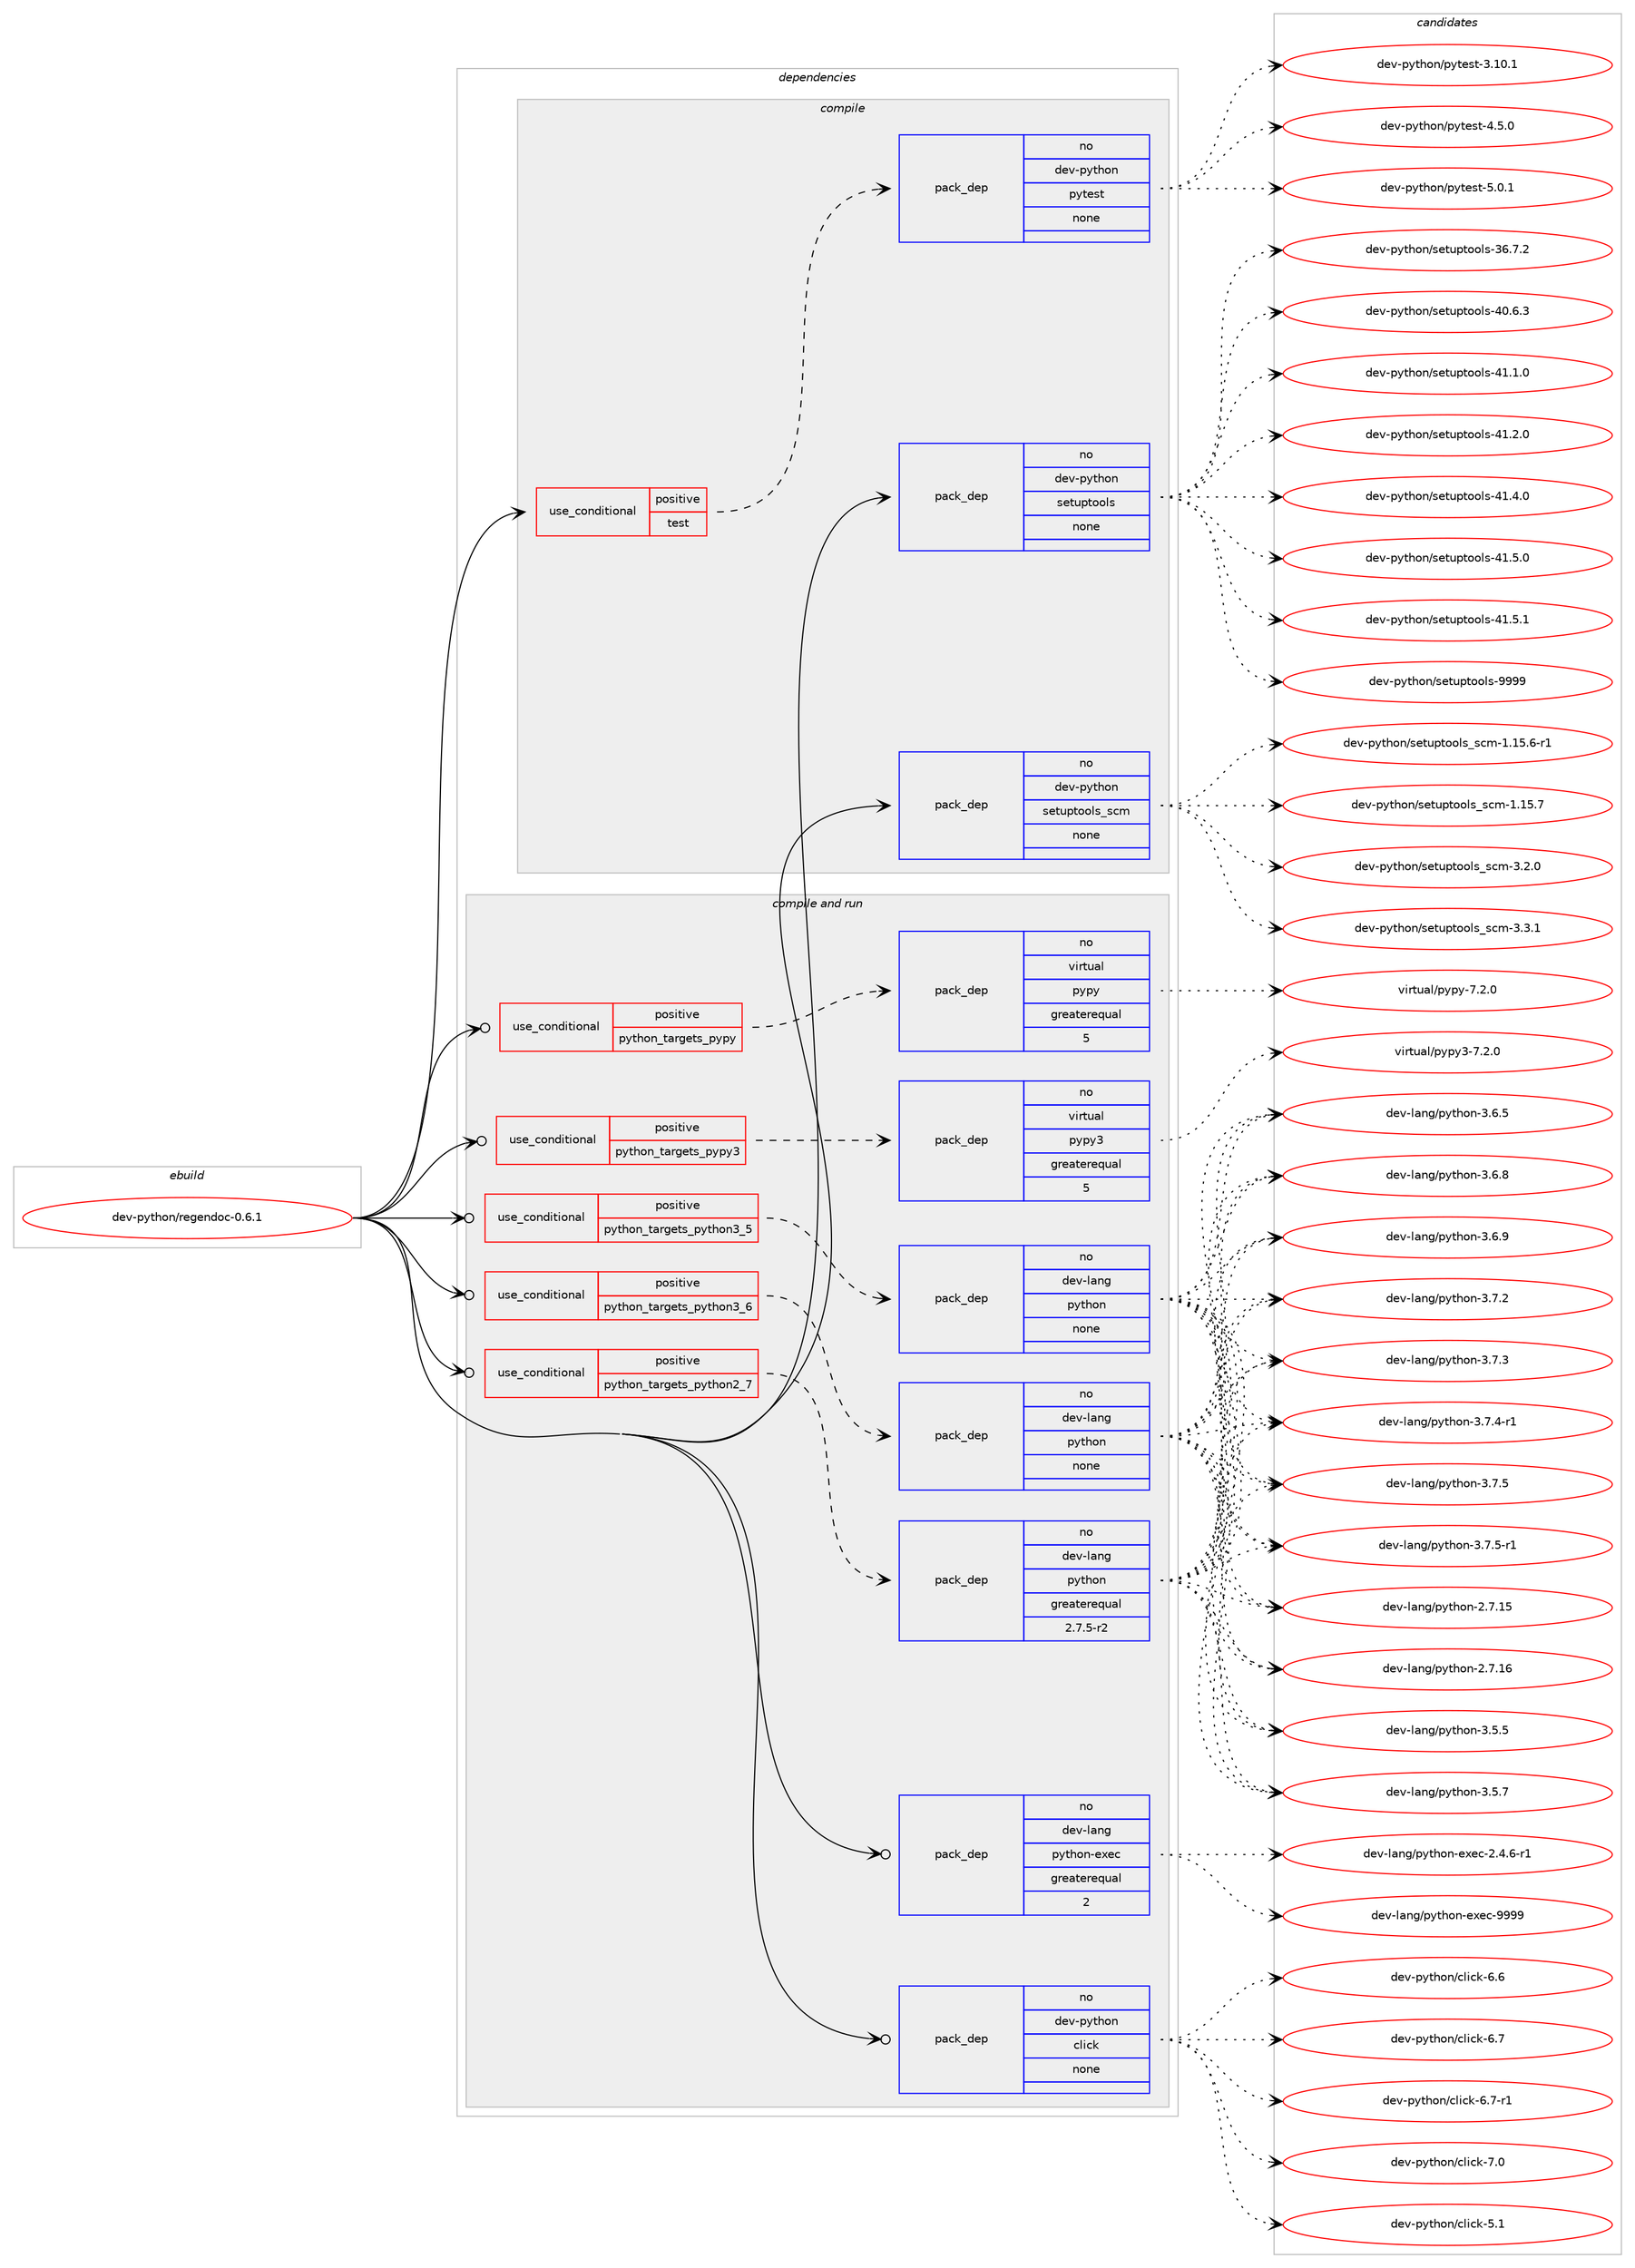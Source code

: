 digraph prolog {

# *************
# Graph options
# *************

newrank=true;
concentrate=true;
compound=true;
graph [rankdir=LR,fontname=Helvetica,fontsize=10,ranksep=1.5];#, ranksep=2.5, nodesep=0.2];
edge  [arrowhead=vee];
node  [fontname=Helvetica,fontsize=10];

# **********
# The ebuild
# **********

subgraph cluster_leftcol {
color=gray;
rank=same;
label=<<i>ebuild</i>>;
id [label="dev-python/regendoc-0.6.1", color=red, width=4, href="../dev-python/regendoc-0.6.1.svg"];
}

# ****************
# The dependencies
# ****************

subgraph cluster_midcol {
color=gray;
label=<<i>dependencies</i>>;
subgraph cluster_compile {
fillcolor="#eeeeee";
style=filled;
label=<<i>compile</i>>;
subgraph cond148515 {
dependency634811 [label=<<TABLE BORDER="0" CELLBORDER="1" CELLSPACING="0" CELLPADDING="4"><TR><TD ROWSPAN="3" CELLPADDING="10">use_conditional</TD></TR><TR><TD>positive</TD></TR><TR><TD>test</TD></TR></TABLE>>, shape=none, color=red];
subgraph pack474417 {
dependency634812 [label=<<TABLE BORDER="0" CELLBORDER="1" CELLSPACING="0" CELLPADDING="4" WIDTH="220"><TR><TD ROWSPAN="6" CELLPADDING="30">pack_dep</TD></TR><TR><TD WIDTH="110">no</TD></TR><TR><TD>dev-python</TD></TR><TR><TD>pytest</TD></TR><TR><TD>none</TD></TR><TR><TD></TD></TR></TABLE>>, shape=none, color=blue];
}
dependency634811:e -> dependency634812:w [weight=20,style="dashed",arrowhead="vee"];
}
id:e -> dependency634811:w [weight=20,style="solid",arrowhead="vee"];
subgraph pack474418 {
dependency634813 [label=<<TABLE BORDER="0" CELLBORDER="1" CELLSPACING="0" CELLPADDING="4" WIDTH="220"><TR><TD ROWSPAN="6" CELLPADDING="30">pack_dep</TD></TR><TR><TD WIDTH="110">no</TD></TR><TR><TD>dev-python</TD></TR><TR><TD>setuptools</TD></TR><TR><TD>none</TD></TR><TR><TD></TD></TR></TABLE>>, shape=none, color=blue];
}
id:e -> dependency634813:w [weight=20,style="solid",arrowhead="vee"];
subgraph pack474419 {
dependency634814 [label=<<TABLE BORDER="0" CELLBORDER="1" CELLSPACING="0" CELLPADDING="4" WIDTH="220"><TR><TD ROWSPAN="6" CELLPADDING="30">pack_dep</TD></TR><TR><TD WIDTH="110">no</TD></TR><TR><TD>dev-python</TD></TR><TR><TD>setuptools_scm</TD></TR><TR><TD>none</TD></TR><TR><TD></TD></TR></TABLE>>, shape=none, color=blue];
}
id:e -> dependency634814:w [weight=20,style="solid",arrowhead="vee"];
}
subgraph cluster_compileandrun {
fillcolor="#eeeeee";
style=filled;
label=<<i>compile and run</i>>;
subgraph cond148516 {
dependency634815 [label=<<TABLE BORDER="0" CELLBORDER="1" CELLSPACING="0" CELLPADDING="4"><TR><TD ROWSPAN="3" CELLPADDING="10">use_conditional</TD></TR><TR><TD>positive</TD></TR><TR><TD>python_targets_pypy</TD></TR></TABLE>>, shape=none, color=red];
subgraph pack474420 {
dependency634816 [label=<<TABLE BORDER="0" CELLBORDER="1" CELLSPACING="0" CELLPADDING="4" WIDTH="220"><TR><TD ROWSPAN="6" CELLPADDING="30">pack_dep</TD></TR><TR><TD WIDTH="110">no</TD></TR><TR><TD>virtual</TD></TR><TR><TD>pypy</TD></TR><TR><TD>greaterequal</TD></TR><TR><TD>5</TD></TR></TABLE>>, shape=none, color=blue];
}
dependency634815:e -> dependency634816:w [weight=20,style="dashed",arrowhead="vee"];
}
id:e -> dependency634815:w [weight=20,style="solid",arrowhead="odotvee"];
subgraph cond148517 {
dependency634817 [label=<<TABLE BORDER="0" CELLBORDER="1" CELLSPACING="0" CELLPADDING="4"><TR><TD ROWSPAN="3" CELLPADDING="10">use_conditional</TD></TR><TR><TD>positive</TD></TR><TR><TD>python_targets_pypy3</TD></TR></TABLE>>, shape=none, color=red];
subgraph pack474421 {
dependency634818 [label=<<TABLE BORDER="0" CELLBORDER="1" CELLSPACING="0" CELLPADDING="4" WIDTH="220"><TR><TD ROWSPAN="6" CELLPADDING="30">pack_dep</TD></TR><TR><TD WIDTH="110">no</TD></TR><TR><TD>virtual</TD></TR><TR><TD>pypy3</TD></TR><TR><TD>greaterequal</TD></TR><TR><TD>5</TD></TR></TABLE>>, shape=none, color=blue];
}
dependency634817:e -> dependency634818:w [weight=20,style="dashed",arrowhead="vee"];
}
id:e -> dependency634817:w [weight=20,style="solid",arrowhead="odotvee"];
subgraph cond148518 {
dependency634819 [label=<<TABLE BORDER="0" CELLBORDER="1" CELLSPACING="0" CELLPADDING="4"><TR><TD ROWSPAN="3" CELLPADDING="10">use_conditional</TD></TR><TR><TD>positive</TD></TR><TR><TD>python_targets_python2_7</TD></TR></TABLE>>, shape=none, color=red];
subgraph pack474422 {
dependency634820 [label=<<TABLE BORDER="0" CELLBORDER="1" CELLSPACING="0" CELLPADDING="4" WIDTH="220"><TR><TD ROWSPAN="6" CELLPADDING="30">pack_dep</TD></TR><TR><TD WIDTH="110">no</TD></TR><TR><TD>dev-lang</TD></TR><TR><TD>python</TD></TR><TR><TD>greaterequal</TD></TR><TR><TD>2.7.5-r2</TD></TR></TABLE>>, shape=none, color=blue];
}
dependency634819:e -> dependency634820:w [weight=20,style="dashed",arrowhead="vee"];
}
id:e -> dependency634819:w [weight=20,style="solid",arrowhead="odotvee"];
subgraph cond148519 {
dependency634821 [label=<<TABLE BORDER="0" CELLBORDER="1" CELLSPACING="0" CELLPADDING="4"><TR><TD ROWSPAN="3" CELLPADDING="10">use_conditional</TD></TR><TR><TD>positive</TD></TR><TR><TD>python_targets_python3_5</TD></TR></TABLE>>, shape=none, color=red];
subgraph pack474423 {
dependency634822 [label=<<TABLE BORDER="0" CELLBORDER="1" CELLSPACING="0" CELLPADDING="4" WIDTH="220"><TR><TD ROWSPAN="6" CELLPADDING="30">pack_dep</TD></TR><TR><TD WIDTH="110">no</TD></TR><TR><TD>dev-lang</TD></TR><TR><TD>python</TD></TR><TR><TD>none</TD></TR><TR><TD></TD></TR></TABLE>>, shape=none, color=blue];
}
dependency634821:e -> dependency634822:w [weight=20,style="dashed",arrowhead="vee"];
}
id:e -> dependency634821:w [weight=20,style="solid",arrowhead="odotvee"];
subgraph cond148520 {
dependency634823 [label=<<TABLE BORDER="0" CELLBORDER="1" CELLSPACING="0" CELLPADDING="4"><TR><TD ROWSPAN="3" CELLPADDING="10">use_conditional</TD></TR><TR><TD>positive</TD></TR><TR><TD>python_targets_python3_6</TD></TR></TABLE>>, shape=none, color=red];
subgraph pack474424 {
dependency634824 [label=<<TABLE BORDER="0" CELLBORDER="1" CELLSPACING="0" CELLPADDING="4" WIDTH="220"><TR><TD ROWSPAN="6" CELLPADDING="30">pack_dep</TD></TR><TR><TD WIDTH="110">no</TD></TR><TR><TD>dev-lang</TD></TR><TR><TD>python</TD></TR><TR><TD>none</TD></TR><TR><TD></TD></TR></TABLE>>, shape=none, color=blue];
}
dependency634823:e -> dependency634824:w [weight=20,style="dashed",arrowhead="vee"];
}
id:e -> dependency634823:w [weight=20,style="solid",arrowhead="odotvee"];
subgraph pack474425 {
dependency634825 [label=<<TABLE BORDER="0" CELLBORDER="1" CELLSPACING="0" CELLPADDING="4" WIDTH="220"><TR><TD ROWSPAN="6" CELLPADDING="30">pack_dep</TD></TR><TR><TD WIDTH="110">no</TD></TR><TR><TD>dev-lang</TD></TR><TR><TD>python-exec</TD></TR><TR><TD>greaterequal</TD></TR><TR><TD>2</TD></TR></TABLE>>, shape=none, color=blue];
}
id:e -> dependency634825:w [weight=20,style="solid",arrowhead="odotvee"];
subgraph pack474426 {
dependency634826 [label=<<TABLE BORDER="0" CELLBORDER="1" CELLSPACING="0" CELLPADDING="4" WIDTH="220"><TR><TD ROWSPAN="6" CELLPADDING="30">pack_dep</TD></TR><TR><TD WIDTH="110">no</TD></TR><TR><TD>dev-python</TD></TR><TR><TD>click</TD></TR><TR><TD>none</TD></TR><TR><TD></TD></TR></TABLE>>, shape=none, color=blue];
}
id:e -> dependency634826:w [weight=20,style="solid",arrowhead="odotvee"];
}
subgraph cluster_run {
fillcolor="#eeeeee";
style=filled;
label=<<i>run</i>>;
}
}

# **************
# The candidates
# **************

subgraph cluster_choices {
rank=same;
color=gray;
label=<<i>candidates</i>>;

subgraph choice474417 {
color=black;
nodesep=1;
choice100101118451121211161041111104711212111610111511645514649484649 [label="dev-python/pytest-3.10.1", color=red, width=4,href="../dev-python/pytest-3.10.1.svg"];
choice1001011184511212111610411111047112121116101115116455246534648 [label="dev-python/pytest-4.5.0", color=red, width=4,href="../dev-python/pytest-4.5.0.svg"];
choice1001011184511212111610411111047112121116101115116455346484649 [label="dev-python/pytest-5.0.1", color=red, width=4,href="../dev-python/pytest-5.0.1.svg"];
dependency634812:e -> choice100101118451121211161041111104711212111610111511645514649484649:w [style=dotted,weight="100"];
dependency634812:e -> choice1001011184511212111610411111047112121116101115116455246534648:w [style=dotted,weight="100"];
dependency634812:e -> choice1001011184511212111610411111047112121116101115116455346484649:w [style=dotted,weight="100"];
}
subgraph choice474418 {
color=black;
nodesep=1;
choice100101118451121211161041111104711510111611711211611111110811545515446554650 [label="dev-python/setuptools-36.7.2", color=red, width=4,href="../dev-python/setuptools-36.7.2.svg"];
choice100101118451121211161041111104711510111611711211611111110811545524846544651 [label="dev-python/setuptools-40.6.3", color=red, width=4,href="../dev-python/setuptools-40.6.3.svg"];
choice100101118451121211161041111104711510111611711211611111110811545524946494648 [label="dev-python/setuptools-41.1.0", color=red, width=4,href="../dev-python/setuptools-41.1.0.svg"];
choice100101118451121211161041111104711510111611711211611111110811545524946504648 [label="dev-python/setuptools-41.2.0", color=red, width=4,href="../dev-python/setuptools-41.2.0.svg"];
choice100101118451121211161041111104711510111611711211611111110811545524946524648 [label="dev-python/setuptools-41.4.0", color=red, width=4,href="../dev-python/setuptools-41.4.0.svg"];
choice100101118451121211161041111104711510111611711211611111110811545524946534648 [label="dev-python/setuptools-41.5.0", color=red, width=4,href="../dev-python/setuptools-41.5.0.svg"];
choice100101118451121211161041111104711510111611711211611111110811545524946534649 [label="dev-python/setuptools-41.5.1", color=red, width=4,href="../dev-python/setuptools-41.5.1.svg"];
choice10010111845112121116104111110471151011161171121161111111081154557575757 [label="dev-python/setuptools-9999", color=red, width=4,href="../dev-python/setuptools-9999.svg"];
dependency634813:e -> choice100101118451121211161041111104711510111611711211611111110811545515446554650:w [style=dotted,weight="100"];
dependency634813:e -> choice100101118451121211161041111104711510111611711211611111110811545524846544651:w [style=dotted,weight="100"];
dependency634813:e -> choice100101118451121211161041111104711510111611711211611111110811545524946494648:w [style=dotted,weight="100"];
dependency634813:e -> choice100101118451121211161041111104711510111611711211611111110811545524946504648:w [style=dotted,weight="100"];
dependency634813:e -> choice100101118451121211161041111104711510111611711211611111110811545524946524648:w [style=dotted,weight="100"];
dependency634813:e -> choice100101118451121211161041111104711510111611711211611111110811545524946534648:w [style=dotted,weight="100"];
dependency634813:e -> choice100101118451121211161041111104711510111611711211611111110811545524946534649:w [style=dotted,weight="100"];
dependency634813:e -> choice10010111845112121116104111110471151011161171121161111111081154557575757:w [style=dotted,weight="100"];
}
subgraph choice474419 {
color=black;
nodesep=1;
choice10010111845112121116104111110471151011161171121161111111081159511599109454946495346544511449 [label="dev-python/setuptools_scm-1.15.6-r1", color=red, width=4,href="../dev-python/setuptools_scm-1.15.6-r1.svg"];
choice1001011184511212111610411111047115101116117112116111111108115951159910945494649534655 [label="dev-python/setuptools_scm-1.15.7", color=red, width=4,href="../dev-python/setuptools_scm-1.15.7.svg"];
choice10010111845112121116104111110471151011161171121161111111081159511599109455146504648 [label="dev-python/setuptools_scm-3.2.0", color=red, width=4,href="../dev-python/setuptools_scm-3.2.0.svg"];
choice10010111845112121116104111110471151011161171121161111111081159511599109455146514649 [label="dev-python/setuptools_scm-3.3.1", color=red, width=4,href="../dev-python/setuptools_scm-3.3.1.svg"];
dependency634814:e -> choice10010111845112121116104111110471151011161171121161111111081159511599109454946495346544511449:w [style=dotted,weight="100"];
dependency634814:e -> choice1001011184511212111610411111047115101116117112116111111108115951159910945494649534655:w [style=dotted,weight="100"];
dependency634814:e -> choice10010111845112121116104111110471151011161171121161111111081159511599109455146504648:w [style=dotted,weight="100"];
dependency634814:e -> choice10010111845112121116104111110471151011161171121161111111081159511599109455146514649:w [style=dotted,weight="100"];
}
subgraph choice474420 {
color=black;
nodesep=1;
choice1181051141161179710847112121112121455546504648 [label="virtual/pypy-7.2.0", color=red, width=4,href="../virtual/pypy-7.2.0.svg"];
dependency634816:e -> choice1181051141161179710847112121112121455546504648:w [style=dotted,weight="100"];
}
subgraph choice474421 {
color=black;
nodesep=1;
choice118105114116117971084711212111212151455546504648 [label="virtual/pypy3-7.2.0", color=red, width=4,href="../virtual/pypy3-7.2.0.svg"];
dependency634818:e -> choice118105114116117971084711212111212151455546504648:w [style=dotted,weight="100"];
}
subgraph choice474422 {
color=black;
nodesep=1;
choice10010111845108971101034711212111610411111045504655464953 [label="dev-lang/python-2.7.15", color=red, width=4,href="../dev-lang/python-2.7.15.svg"];
choice10010111845108971101034711212111610411111045504655464954 [label="dev-lang/python-2.7.16", color=red, width=4,href="../dev-lang/python-2.7.16.svg"];
choice100101118451089711010347112121116104111110455146534653 [label="dev-lang/python-3.5.5", color=red, width=4,href="../dev-lang/python-3.5.5.svg"];
choice100101118451089711010347112121116104111110455146534655 [label="dev-lang/python-3.5.7", color=red, width=4,href="../dev-lang/python-3.5.7.svg"];
choice100101118451089711010347112121116104111110455146544653 [label="dev-lang/python-3.6.5", color=red, width=4,href="../dev-lang/python-3.6.5.svg"];
choice100101118451089711010347112121116104111110455146544656 [label="dev-lang/python-3.6.8", color=red, width=4,href="../dev-lang/python-3.6.8.svg"];
choice100101118451089711010347112121116104111110455146544657 [label="dev-lang/python-3.6.9", color=red, width=4,href="../dev-lang/python-3.6.9.svg"];
choice100101118451089711010347112121116104111110455146554650 [label="dev-lang/python-3.7.2", color=red, width=4,href="../dev-lang/python-3.7.2.svg"];
choice100101118451089711010347112121116104111110455146554651 [label="dev-lang/python-3.7.3", color=red, width=4,href="../dev-lang/python-3.7.3.svg"];
choice1001011184510897110103471121211161041111104551465546524511449 [label="dev-lang/python-3.7.4-r1", color=red, width=4,href="../dev-lang/python-3.7.4-r1.svg"];
choice100101118451089711010347112121116104111110455146554653 [label="dev-lang/python-3.7.5", color=red, width=4,href="../dev-lang/python-3.7.5.svg"];
choice1001011184510897110103471121211161041111104551465546534511449 [label="dev-lang/python-3.7.5-r1", color=red, width=4,href="../dev-lang/python-3.7.5-r1.svg"];
dependency634820:e -> choice10010111845108971101034711212111610411111045504655464953:w [style=dotted,weight="100"];
dependency634820:e -> choice10010111845108971101034711212111610411111045504655464954:w [style=dotted,weight="100"];
dependency634820:e -> choice100101118451089711010347112121116104111110455146534653:w [style=dotted,weight="100"];
dependency634820:e -> choice100101118451089711010347112121116104111110455146534655:w [style=dotted,weight="100"];
dependency634820:e -> choice100101118451089711010347112121116104111110455146544653:w [style=dotted,weight="100"];
dependency634820:e -> choice100101118451089711010347112121116104111110455146544656:w [style=dotted,weight="100"];
dependency634820:e -> choice100101118451089711010347112121116104111110455146544657:w [style=dotted,weight="100"];
dependency634820:e -> choice100101118451089711010347112121116104111110455146554650:w [style=dotted,weight="100"];
dependency634820:e -> choice100101118451089711010347112121116104111110455146554651:w [style=dotted,weight="100"];
dependency634820:e -> choice1001011184510897110103471121211161041111104551465546524511449:w [style=dotted,weight="100"];
dependency634820:e -> choice100101118451089711010347112121116104111110455146554653:w [style=dotted,weight="100"];
dependency634820:e -> choice1001011184510897110103471121211161041111104551465546534511449:w [style=dotted,weight="100"];
}
subgraph choice474423 {
color=black;
nodesep=1;
choice10010111845108971101034711212111610411111045504655464953 [label="dev-lang/python-2.7.15", color=red, width=4,href="../dev-lang/python-2.7.15.svg"];
choice10010111845108971101034711212111610411111045504655464954 [label="dev-lang/python-2.7.16", color=red, width=4,href="../dev-lang/python-2.7.16.svg"];
choice100101118451089711010347112121116104111110455146534653 [label="dev-lang/python-3.5.5", color=red, width=4,href="../dev-lang/python-3.5.5.svg"];
choice100101118451089711010347112121116104111110455146534655 [label="dev-lang/python-3.5.7", color=red, width=4,href="../dev-lang/python-3.5.7.svg"];
choice100101118451089711010347112121116104111110455146544653 [label="dev-lang/python-3.6.5", color=red, width=4,href="../dev-lang/python-3.6.5.svg"];
choice100101118451089711010347112121116104111110455146544656 [label="dev-lang/python-3.6.8", color=red, width=4,href="../dev-lang/python-3.6.8.svg"];
choice100101118451089711010347112121116104111110455146544657 [label="dev-lang/python-3.6.9", color=red, width=4,href="../dev-lang/python-3.6.9.svg"];
choice100101118451089711010347112121116104111110455146554650 [label="dev-lang/python-3.7.2", color=red, width=4,href="../dev-lang/python-3.7.2.svg"];
choice100101118451089711010347112121116104111110455146554651 [label="dev-lang/python-3.7.3", color=red, width=4,href="../dev-lang/python-3.7.3.svg"];
choice1001011184510897110103471121211161041111104551465546524511449 [label="dev-lang/python-3.7.4-r1", color=red, width=4,href="../dev-lang/python-3.7.4-r1.svg"];
choice100101118451089711010347112121116104111110455146554653 [label="dev-lang/python-3.7.5", color=red, width=4,href="../dev-lang/python-3.7.5.svg"];
choice1001011184510897110103471121211161041111104551465546534511449 [label="dev-lang/python-3.7.5-r1", color=red, width=4,href="../dev-lang/python-3.7.5-r1.svg"];
dependency634822:e -> choice10010111845108971101034711212111610411111045504655464953:w [style=dotted,weight="100"];
dependency634822:e -> choice10010111845108971101034711212111610411111045504655464954:w [style=dotted,weight="100"];
dependency634822:e -> choice100101118451089711010347112121116104111110455146534653:w [style=dotted,weight="100"];
dependency634822:e -> choice100101118451089711010347112121116104111110455146534655:w [style=dotted,weight="100"];
dependency634822:e -> choice100101118451089711010347112121116104111110455146544653:w [style=dotted,weight="100"];
dependency634822:e -> choice100101118451089711010347112121116104111110455146544656:w [style=dotted,weight="100"];
dependency634822:e -> choice100101118451089711010347112121116104111110455146544657:w [style=dotted,weight="100"];
dependency634822:e -> choice100101118451089711010347112121116104111110455146554650:w [style=dotted,weight="100"];
dependency634822:e -> choice100101118451089711010347112121116104111110455146554651:w [style=dotted,weight="100"];
dependency634822:e -> choice1001011184510897110103471121211161041111104551465546524511449:w [style=dotted,weight="100"];
dependency634822:e -> choice100101118451089711010347112121116104111110455146554653:w [style=dotted,weight="100"];
dependency634822:e -> choice1001011184510897110103471121211161041111104551465546534511449:w [style=dotted,weight="100"];
}
subgraph choice474424 {
color=black;
nodesep=1;
choice10010111845108971101034711212111610411111045504655464953 [label="dev-lang/python-2.7.15", color=red, width=4,href="../dev-lang/python-2.7.15.svg"];
choice10010111845108971101034711212111610411111045504655464954 [label="dev-lang/python-2.7.16", color=red, width=4,href="../dev-lang/python-2.7.16.svg"];
choice100101118451089711010347112121116104111110455146534653 [label="dev-lang/python-3.5.5", color=red, width=4,href="../dev-lang/python-3.5.5.svg"];
choice100101118451089711010347112121116104111110455146534655 [label="dev-lang/python-3.5.7", color=red, width=4,href="../dev-lang/python-3.5.7.svg"];
choice100101118451089711010347112121116104111110455146544653 [label="dev-lang/python-3.6.5", color=red, width=4,href="../dev-lang/python-3.6.5.svg"];
choice100101118451089711010347112121116104111110455146544656 [label="dev-lang/python-3.6.8", color=red, width=4,href="../dev-lang/python-3.6.8.svg"];
choice100101118451089711010347112121116104111110455146544657 [label="dev-lang/python-3.6.9", color=red, width=4,href="../dev-lang/python-3.6.9.svg"];
choice100101118451089711010347112121116104111110455146554650 [label="dev-lang/python-3.7.2", color=red, width=4,href="../dev-lang/python-3.7.2.svg"];
choice100101118451089711010347112121116104111110455146554651 [label="dev-lang/python-3.7.3", color=red, width=4,href="../dev-lang/python-3.7.3.svg"];
choice1001011184510897110103471121211161041111104551465546524511449 [label="dev-lang/python-3.7.4-r1", color=red, width=4,href="../dev-lang/python-3.7.4-r1.svg"];
choice100101118451089711010347112121116104111110455146554653 [label="dev-lang/python-3.7.5", color=red, width=4,href="../dev-lang/python-3.7.5.svg"];
choice1001011184510897110103471121211161041111104551465546534511449 [label="dev-lang/python-3.7.5-r1", color=red, width=4,href="../dev-lang/python-3.7.5-r1.svg"];
dependency634824:e -> choice10010111845108971101034711212111610411111045504655464953:w [style=dotted,weight="100"];
dependency634824:e -> choice10010111845108971101034711212111610411111045504655464954:w [style=dotted,weight="100"];
dependency634824:e -> choice100101118451089711010347112121116104111110455146534653:w [style=dotted,weight="100"];
dependency634824:e -> choice100101118451089711010347112121116104111110455146534655:w [style=dotted,weight="100"];
dependency634824:e -> choice100101118451089711010347112121116104111110455146544653:w [style=dotted,weight="100"];
dependency634824:e -> choice100101118451089711010347112121116104111110455146544656:w [style=dotted,weight="100"];
dependency634824:e -> choice100101118451089711010347112121116104111110455146544657:w [style=dotted,weight="100"];
dependency634824:e -> choice100101118451089711010347112121116104111110455146554650:w [style=dotted,weight="100"];
dependency634824:e -> choice100101118451089711010347112121116104111110455146554651:w [style=dotted,weight="100"];
dependency634824:e -> choice1001011184510897110103471121211161041111104551465546524511449:w [style=dotted,weight="100"];
dependency634824:e -> choice100101118451089711010347112121116104111110455146554653:w [style=dotted,weight="100"];
dependency634824:e -> choice1001011184510897110103471121211161041111104551465546534511449:w [style=dotted,weight="100"];
}
subgraph choice474425 {
color=black;
nodesep=1;
choice10010111845108971101034711212111610411111045101120101994550465246544511449 [label="dev-lang/python-exec-2.4.6-r1", color=red, width=4,href="../dev-lang/python-exec-2.4.6-r1.svg"];
choice10010111845108971101034711212111610411111045101120101994557575757 [label="dev-lang/python-exec-9999", color=red, width=4,href="../dev-lang/python-exec-9999.svg"];
dependency634825:e -> choice10010111845108971101034711212111610411111045101120101994550465246544511449:w [style=dotted,weight="100"];
dependency634825:e -> choice10010111845108971101034711212111610411111045101120101994557575757:w [style=dotted,weight="100"];
}
subgraph choice474426 {
color=black;
nodesep=1;
choice1001011184511212111610411111047991081059910745534649 [label="dev-python/click-5.1", color=red, width=4,href="../dev-python/click-5.1.svg"];
choice1001011184511212111610411111047991081059910745544654 [label="dev-python/click-6.6", color=red, width=4,href="../dev-python/click-6.6.svg"];
choice1001011184511212111610411111047991081059910745544655 [label="dev-python/click-6.7", color=red, width=4,href="../dev-python/click-6.7.svg"];
choice10010111845112121116104111110479910810599107455446554511449 [label="dev-python/click-6.7-r1", color=red, width=4,href="../dev-python/click-6.7-r1.svg"];
choice1001011184511212111610411111047991081059910745554648 [label="dev-python/click-7.0", color=red, width=4,href="../dev-python/click-7.0.svg"];
dependency634826:e -> choice1001011184511212111610411111047991081059910745534649:w [style=dotted,weight="100"];
dependency634826:e -> choice1001011184511212111610411111047991081059910745544654:w [style=dotted,weight="100"];
dependency634826:e -> choice1001011184511212111610411111047991081059910745544655:w [style=dotted,weight="100"];
dependency634826:e -> choice10010111845112121116104111110479910810599107455446554511449:w [style=dotted,weight="100"];
dependency634826:e -> choice1001011184511212111610411111047991081059910745554648:w [style=dotted,weight="100"];
}
}

}
